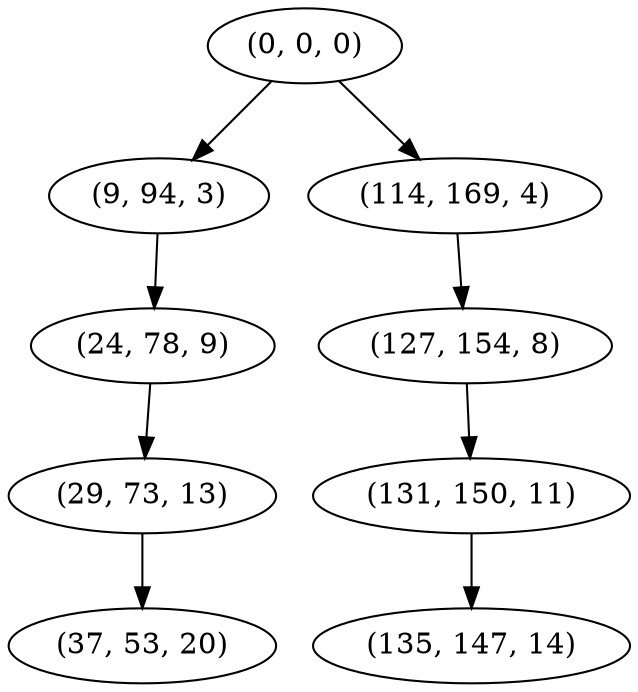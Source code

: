 digraph tree {
    "(0, 0, 0)";
    "(9, 94, 3)";
    "(24, 78, 9)";
    "(29, 73, 13)";
    "(37, 53, 20)";
    "(114, 169, 4)";
    "(127, 154, 8)";
    "(131, 150, 11)";
    "(135, 147, 14)";
    "(0, 0, 0)" -> "(9, 94, 3)";
    "(0, 0, 0)" -> "(114, 169, 4)";
    "(9, 94, 3)" -> "(24, 78, 9)";
    "(24, 78, 9)" -> "(29, 73, 13)";
    "(29, 73, 13)" -> "(37, 53, 20)";
    "(114, 169, 4)" -> "(127, 154, 8)";
    "(127, 154, 8)" -> "(131, 150, 11)";
    "(131, 150, 11)" -> "(135, 147, 14)";
}
